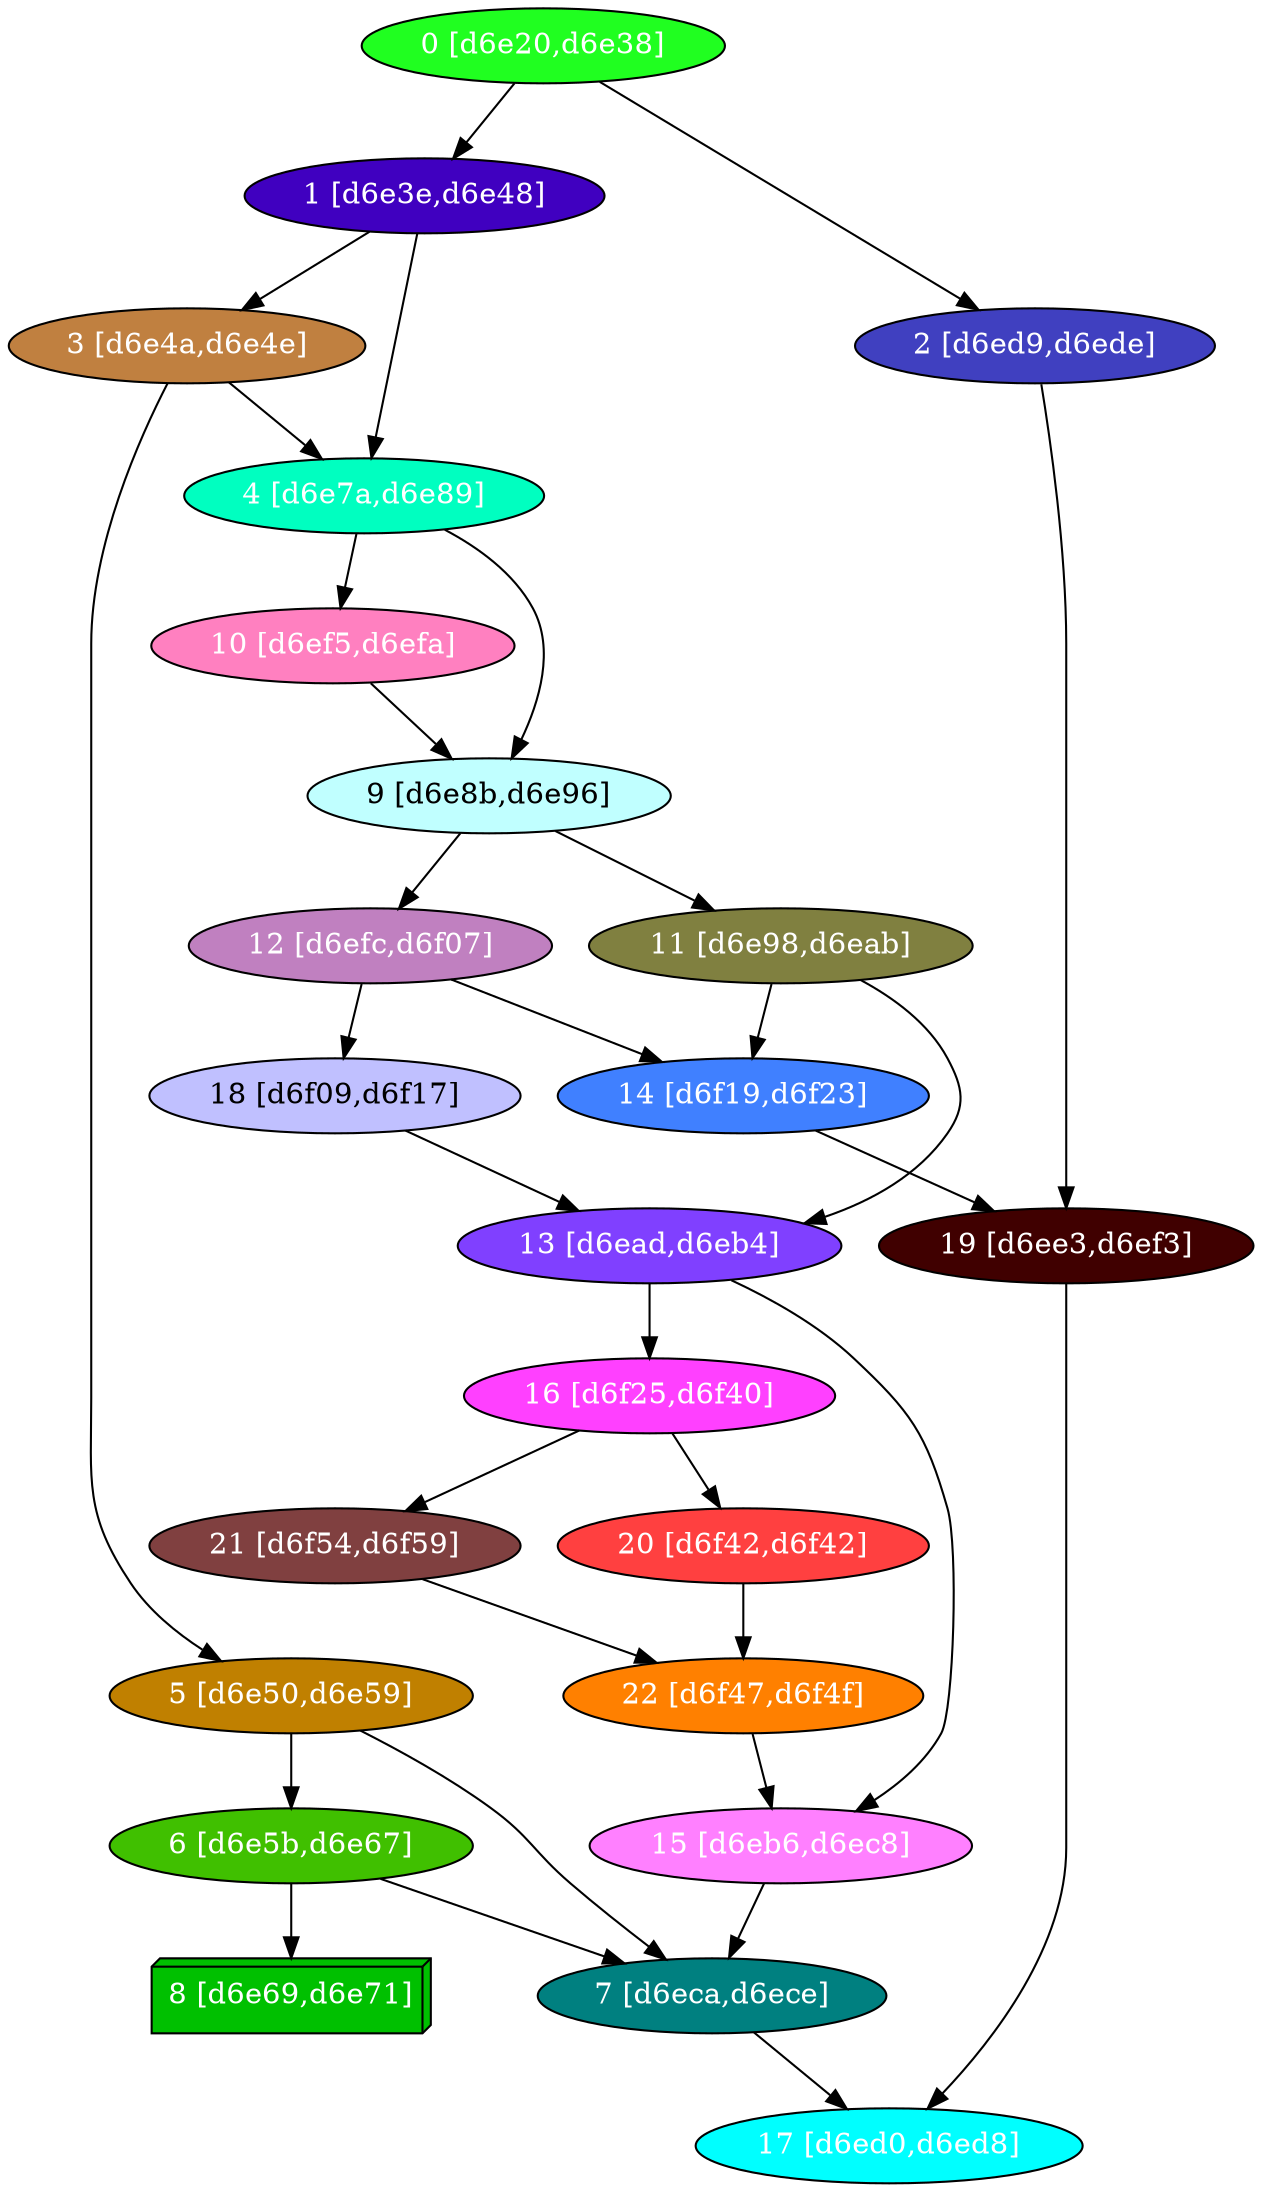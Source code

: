 diGraph libnss3{
	libnss3_0  [style=filled fillcolor="#20FF20" fontcolor="#ffffff" shape=oval label="0 [d6e20,d6e38]"]
	libnss3_1  [style=filled fillcolor="#4000C0" fontcolor="#ffffff" shape=oval label="1 [d6e3e,d6e48]"]
	libnss3_2  [style=filled fillcolor="#4040C0" fontcolor="#ffffff" shape=oval label="2 [d6ed9,d6ede]"]
	libnss3_3  [style=filled fillcolor="#C08040" fontcolor="#ffffff" shape=oval label="3 [d6e4a,d6e4e]"]
	libnss3_4  [style=filled fillcolor="#00FFC0" fontcolor="#ffffff" shape=oval label="4 [d6e7a,d6e89]"]
	libnss3_5  [style=filled fillcolor="#C08000" fontcolor="#ffffff" shape=oval label="5 [d6e50,d6e59]"]
	libnss3_6  [style=filled fillcolor="#40C000" fontcolor="#ffffff" shape=oval label="6 [d6e5b,d6e67]"]
	libnss3_7  [style=filled fillcolor="#008080" fontcolor="#ffffff" shape=oval label="7 [d6eca,d6ece]"]
	libnss3_8  [style=filled fillcolor="#00C000" fontcolor="#ffffff" shape=box3d label="8 [d6e69,d6e71]"]
	libnss3_9  [style=filled fillcolor="#C0FFFF" fontcolor="#000000" shape=oval label="9 [d6e8b,d6e96]"]
	libnss3_a  [style=filled fillcolor="#FF80C0" fontcolor="#ffffff" shape=oval label="10 [d6ef5,d6efa]"]
	libnss3_b  [style=filled fillcolor="#808040" fontcolor="#ffffff" shape=oval label="11 [d6e98,d6eab]"]
	libnss3_c  [style=filled fillcolor="#C080C0" fontcolor="#ffffff" shape=oval label="12 [d6efc,d6f07]"]
	libnss3_d  [style=filled fillcolor="#8040FF" fontcolor="#ffffff" shape=oval label="13 [d6ead,d6eb4]"]
	libnss3_e  [style=filled fillcolor="#4080FF" fontcolor="#ffffff" shape=oval label="14 [d6f19,d6f23]"]
	libnss3_f  [style=filled fillcolor="#FF80FF" fontcolor="#ffffff" shape=oval label="15 [d6eb6,d6ec8]"]
	libnss3_10  [style=filled fillcolor="#FF40FF" fontcolor="#ffffff" shape=oval label="16 [d6f25,d6f40]"]
	libnss3_11  [style=filled fillcolor="#00FFFF" fontcolor="#ffffff" shape=oval label="17 [d6ed0,d6ed8]"]
	libnss3_12  [style=filled fillcolor="#C0C0FF" fontcolor="#000000" shape=oval label="18 [d6f09,d6f17]"]
	libnss3_13  [style=filled fillcolor="#400000" fontcolor="#ffffff" shape=oval label="19 [d6ee3,d6ef3]"]
	libnss3_14  [style=filled fillcolor="#FF4040" fontcolor="#ffffff" shape=oval label="20 [d6f42,d6f42]"]
	libnss3_15  [style=filled fillcolor="#804040" fontcolor="#ffffff" shape=oval label="21 [d6f54,d6f59]"]
	libnss3_16  [style=filled fillcolor="#FF8000" fontcolor="#ffffff" shape=oval label="22 [d6f47,d6f4f]"]

	libnss3_0 -> libnss3_1
	libnss3_0 -> libnss3_2
	libnss3_1 -> libnss3_3
	libnss3_1 -> libnss3_4
	libnss3_2 -> libnss3_13
	libnss3_3 -> libnss3_4
	libnss3_3 -> libnss3_5
	libnss3_4 -> libnss3_9
	libnss3_4 -> libnss3_a
	libnss3_5 -> libnss3_6
	libnss3_5 -> libnss3_7
	libnss3_6 -> libnss3_7
	libnss3_6 -> libnss3_8
	libnss3_7 -> libnss3_11
	libnss3_9 -> libnss3_b
	libnss3_9 -> libnss3_c
	libnss3_a -> libnss3_9
	libnss3_b -> libnss3_d
	libnss3_b -> libnss3_e
	libnss3_c -> libnss3_e
	libnss3_c -> libnss3_12
	libnss3_d -> libnss3_f
	libnss3_d -> libnss3_10
	libnss3_e -> libnss3_13
	libnss3_f -> libnss3_7
	libnss3_10 -> libnss3_14
	libnss3_10 -> libnss3_15
	libnss3_12 -> libnss3_d
	libnss3_13 -> libnss3_11
	libnss3_14 -> libnss3_16
	libnss3_15 -> libnss3_16
	libnss3_16 -> libnss3_f
}